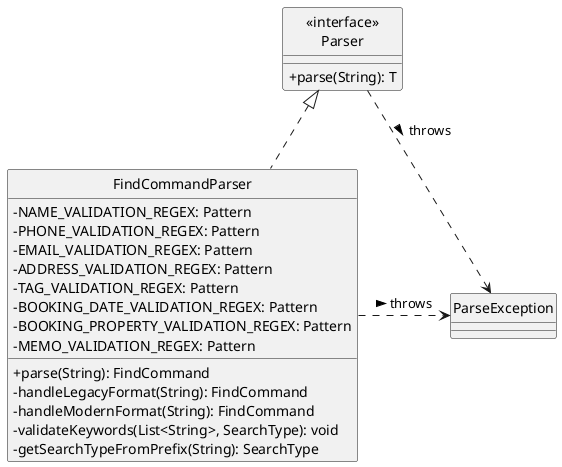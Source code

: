 @startuml FindCommandParser
hide circle
skinparam classAttributeIconSize 0

Class "<<interface>>\nParser" as Parser {
  +parse(String): T
}

Class FindCommandParser {
  -NAME_VALIDATION_REGEX: Pattern
  -PHONE_VALIDATION_REGEX: Pattern
  -EMAIL_VALIDATION_REGEX: Pattern
  -ADDRESS_VALIDATION_REGEX: Pattern
  -TAG_VALIDATION_REGEX: Pattern
  -BOOKING_DATE_VALIDATION_REGEX: Pattern
  -BOOKING_PROPERTY_VALIDATION_REGEX: Pattern
  -MEMO_VALIDATION_REGEX: Pattern
  +parse(String): FindCommand
  -handleLegacyFormat(String): FindCommand
  -handleModernFormat(String): FindCommand
  -validateKeywords(List<String>, SearchType): void
  -getSearchTypeFromPrefix(String): SearchType
}

Class ParseException

FindCommandParser .up.|> Parser
Parser .right.> ParseException: throws >
FindCommandParser .right.> ParseException: throws >
@enduml
